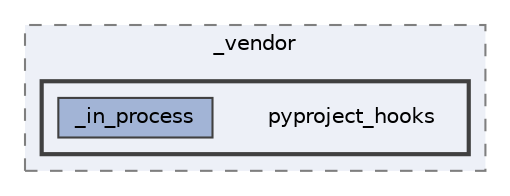 digraph "C:/Users/LukeMabie/documents/Development/Password_Saver_Using_Django-master/venv/Lib/site-packages/pip/_vendor/pyproject_hooks"
{
 // LATEX_PDF_SIZE
  bgcolor="transparent";
  edge [fontname=Helvetica,fontsize=10,labelfontname=Helvetica,labelfontsize=10];
  node [fontname=Helvetica,fontsize=10,shape=box,height=0.2,width=0.4];
  compound=true
  subgraph clusterdir_5eb293a508d632f7a3df64020434be11 {
    graph [ bgcolor="#edf0f7", pencolor="grey50", label="_vendor", fontname=Helvetica,fontsize=10 style="filled,dashed", URL="dir_5eb293a508d632f7a3df64020434be11.html",tooltip=""]
  subgraph clusterdir_3b6d96269269ff5f6b76ef5162daa20e {
    graph [ bgcolor="#edf0f7", pencolor="grey25", label="", fontname=Helvetica,fontsize=10 style="filled,bold", URL="dir_3b6d96269269ff5f6b76ef5162daa20e.html",tooltip=""]
    dir_3b6d96269269ff5f6b76ef5162daa20e [shape=plaintext, label="pyproject_hooks"];
  dir_03511955fb916c4014fce696db4f786d [label="_in_process", fillcolor="#a2b4d6", color="grey25", style="filled", URL="dir_03511955fb916c4014fce696db4f786d.html",tooltip=""];
  }
  }
}
